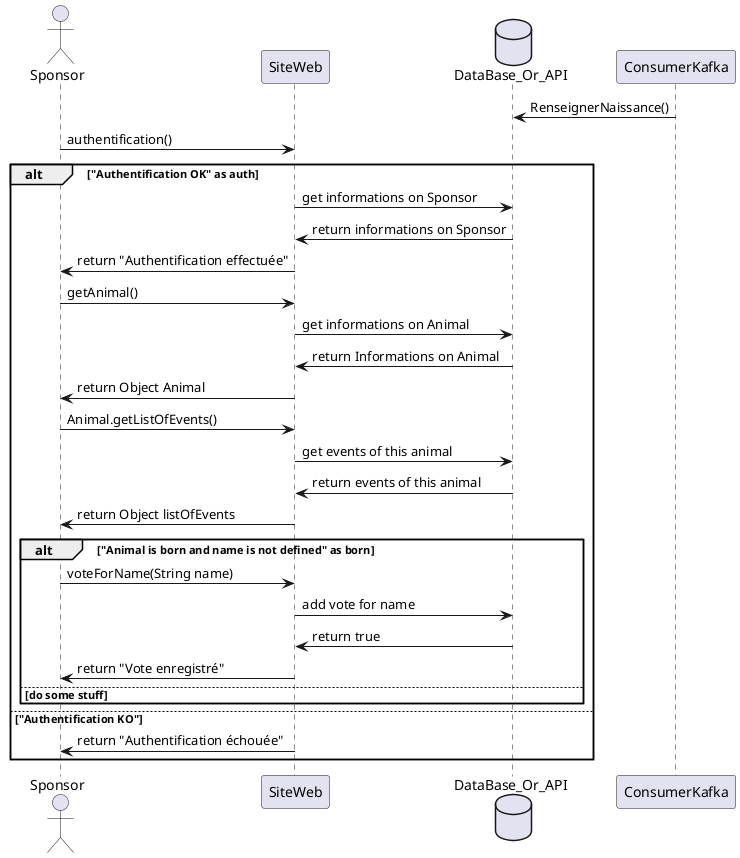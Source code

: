 @startuml

Actor Sponsor
Participant SiteWeb
Database DataBase_Or_API as back
Participant ConsumerKafka
'Participant Animal
  ConsumerKafka -> back : RenseignerNaissance()

Sponsor -> SiteWeb : authentification()
alt "Authentification OK" as auth
  SiteWeb -> back : get informations on Sponsor
  back -> SiteWeb : return informations on Sponsor
  SiteWeb -> Sponsor : return "Authentification effectuée"

  Sponsor -> SiteWeb : getAnimal()
  SiteWeb -> back : get informations on Animal
  back -> SiteWeb : return Informations on Animal
  SiteWeb -> Sponsor : return Object Animal

  Sponsor -> SiteWeb : Animal.getListOfEvents()
  SiteWeb -> back : get events of this animal
  back -> SiteWeb : return events of this animal
  SiteWeb -> Sponsor : return Object listOfEvents

  'If animal is born && name is null


  alt "Animal is born and name is not defined" as born
    
    Sponsor -> SiteWeb : voteForName(String name)
    SiteWeb -> back : add vote for name
    back -> SiteWeb : return true
    SiteWeb -> Sponsor : return "Vote enregistré"
  else do some stuff
  end

else "Authentification KO"
  SiteWeb -> Sponsor : return "Authentification échouée"
end



@enduml


